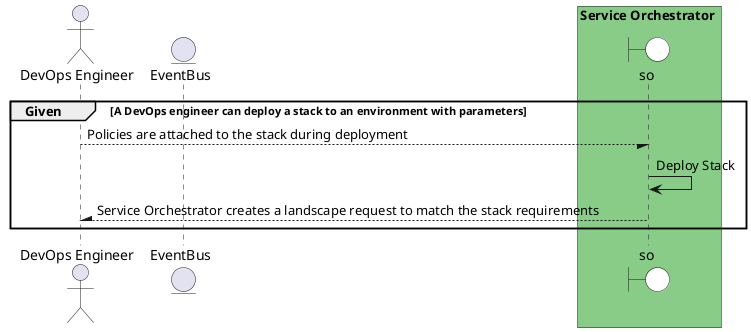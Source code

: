 @startuml


actor "DevOps Engineer"


entity EventBus

box Service Orchestrator #88cc88
    boundary so #white
end box


group Given [A DevOps engineer can deploy a stack to an environment with parameters]

"DevOps Engineer" --/ so: Policies are attached to the stack during deployment
"so" -> so: Deploy Stack



"DevOps Engineer" /-- so: Service Orchestrator creates a landscape request to match the stack requirements


end

@enduml
